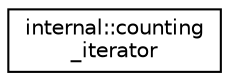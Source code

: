 digraph "Иерархия классов. Графический вид."
{
  edge [fontname="Helvetica",fontsize="10",labelfontname="Helvetica",labelfontsize="10"];
  node [fontname="Helvetica",fontsize="10",shape=record];
  rankdir="LR";
  Node0 [label="internal::counting\l_iterator",height=0.2,width=0.4,color="black", fillcolor="white", style="filled",URL="$classinternal_1_1counting__iterator.html"];
}
